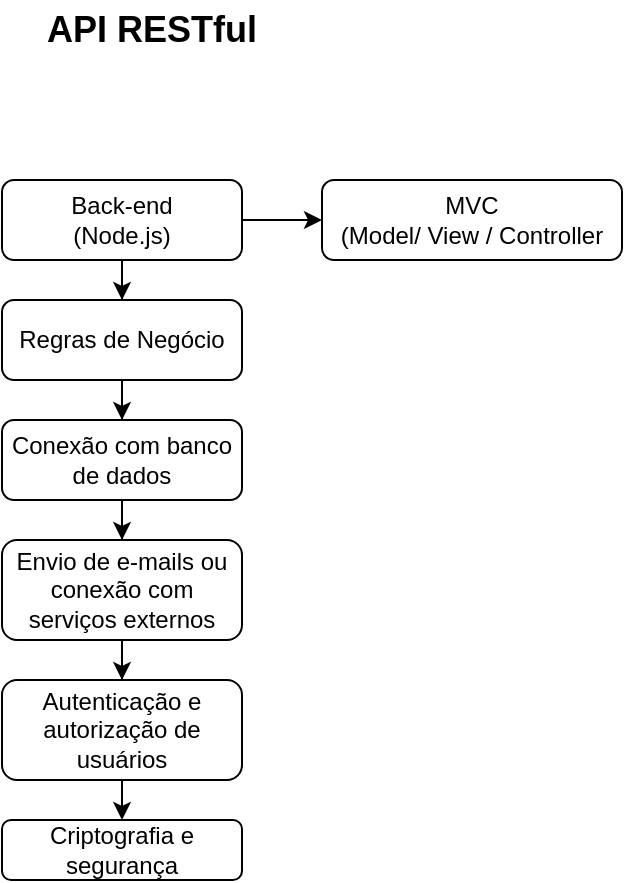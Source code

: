 <mxfile version="13.0.3" type="device"><diagram id="C5RBs43oDa-KdzZeNtuy" name="Page-1"><mxGraphModel dx="510" dy="607" grid="1" gridSize="10" guides="1" tooltips="1" connect="1" arrows="1" fold="1" page="1" pageScale="1" pageWidth="827" pageHeight="1169" math="0" shadow="0"><root><mxCell id="WIyWlLk6GJQsqaUBKTNV-0"/><mxCell id="WIyWlLk6GJQsqaUBKTNV-1" parent="WIyWlLk6GJQsqaUBKTNV-0"/><mxCell id="4hJoLxtHGXKwp_kNZQmj-6" value="" style="edgeStyle=orthogonalEdgeStyle;rounded=0;orthogonalLoop=1;jettySize=auto;html=1;" edge="1" parent="WIyWlLk6GJQsqaUBKTNV-1" source="WIyWlLk6GJQsqaUBKTNV-7" target="WIyWlLk6GJQsqaUBKTNV-12"><mxGeometry relative="1" as="geometry"/></mxCell><mxCell id="4hJoLxtHGXKwp_kNZQmj-19" value="" style="edgeStyle=orthogonalEdgeStyle;rounded=0;orthogonalLoop=1;jettySize=auto;html=1;" edge="1" parent="WIyWlLk6GJQsqaUBKTNV-1" source="WIyWlLk6GJQsqaUBKTNV-7" target="4hJoLxtHGXKwp_kNZQmj-17"><mxGeometry relative="1" as="geometry"/></mxCell><mxCell id="WIyWlLk6GJQsqaUBKTNV-7" value="Back-end&lt;br&gt;(Node.js)" style="rounded=1;whiteSpace=wrap;html=1;fontSize=12;glass=0;strokeWidth=1;shadow=0;" parent="WIyWlLk6GJQsqaUBKTNV-1" vertex="1"><mxGeometry x="40" y="160" width="120" height="40" as="geometry"/></mxCell><mxCell id="4hJoLxtHGXKwp_kNZQmj-7" value="" style="edgeStyle=orthogonalEdgeStyle;rounded=0;orthogonalLoop=1;jettySize=auto;html=1;" edge="1" parent="WIyWlLk6GJQsqaUBKTNV-1" source="WIyWlLk6GJQsqaUBKTNV-12" target="4hJoLxtHGXKwp_kNZQmj-2"><mxGeometry relative="1" as="geometry"/></mxCell><mxCell id="WIyWlLk6GJQsqaUBKTNV-12" value="Regras de Negócio" style="rounded=1;whiteSpace=wrap;html=1;fontSize=12;glass=0;strokeWidth=1;shadow=0;" parent="WIyWlLk6GJQsqaUBKTNV-1" vertex="1"><mxGeometry x="40" y="220" width="120" height="40" as="geometry"/></mxCell><mxCell id="4hJoLxtHGXKwp_kNZQmj-9" value="" style="edgeStyle=orthogonalEdgeStyle;rounded=0;orthogonalLoop=1;jettySize=auto;html=1;" edge="1" parent="WIyWlLk6GJQsqaUBKTNV-1" source="4hJoLxtHGXKwp_kNZQmj-2" target="4hJoLxtHGXKwp_kNZQmj-8"><mxGeometry relative="1" as="geometry"/></mxCell><mxCell id="4hJoLxtHGXKwp_kNZQmj-2" value="Conexão com banco de dados" style="rounded=1;whiteSpace=wrap;html=1;fontSize=12;glass=0;strokeWidth=1;shadow=0;" vertex="1" parent="WIyWlLk6GJQsqaUBKTNV-1"><mxGeometry x="40" y="280" width="120" height="40" as="geometry"/></mxCell><mxCell id="4hJoLxtHGXKwp_kNZQmj-11" value="" style="edgeStyle=orthogonalEdgeStyle;rounded=0;orthogonalLoop=1;jettySize=auto;html=1;" edge="1" parent="WIyWlLk6GJQsqaUBKTNV-1" source="4hJoLxtHGXKwp_kNZQmj-8" target="4hJoLxtHGXKwp_kNZQmj-10"><mxGeometry relative="1" as="geometry"/></mxCell><mxCell id="4hJoLxtHGXKwp_kNZQmj-8" value="Envio de e-mails ou conexão com serviços externos" style="rounded=1;whiteSpace=wrap;html=1;" vertex="1" parent="WIyWlLk6GJQsqaUBKTNV-1"><mxGeometry x="40" y="340" width="120" height="50" as="geometry"/></mxCell><mxCell id="4hJoLxtHGXKwp_kNZQmj-10" value="Autenticação e autorização de usuários" style="rounded=1;whiteSpace=wrap;html=1;" vertex="1" parent="WIyWlLk6GJQsqaUBKTNV-1"><mxGeometry x="40" y="410" width="120" height="50" as="geometry"/></mxCell><mxCell id="4hJoLxtHGXKwp_kNZQmj-12" value="Criptografia e segurança" style="rounded=1;whiteSpace=wrap;html=1;" vertex="1" parent="WIyWlLk6GJQsqaUBKTNV-1"><mxGeometry x="40" y="480" width="120" height="30" as="geometry"/></mxCell><mxCell id="4hJoLxtHGXKwp_kNZQmj-14" value="" style="endArrow=classic;html=1;exitX=0.5;exitY=1;exitDx=0;exitDy=0;entryX=0.5;entryY=0;entryDx=0;entryDy=0;" edge="1" parent="WIyWlLk6GJQsqaUBKTNV-1" source="4hJoLxtHGXKwp_kNZQmj-10" target="4hJoLxtHGXKwp_kNZQmj-12"><mxGeometry width="50" height="50" relative="1" as="geometry"><mxPoint x="170" y="550" as="sourcePoint"/><mxPoint x="220" y="500" as="targetPoint"/></mxGeometry></mxCell><mxCell id="4hJoLxtHGXKwp_kNZQmj-16" value="&lt;b&gt;&lt;font style=&quot;font-size: 18px&quot;&gt;API RESTful&lt;/font&gt;&lt;/b&gt;" style="text;html=1;strokeColor=none;fillColor=none;align=center;verticalAlign=middle;whiteSpace=wrap;rounded=0;" vertex="1" parent="WIyWlLk6GJQsqaUBKTNV-1"><mxGeometry x="40" y="70" width="150" height="30" as="geometry"/></mxCell><mxCell id="4hJoLxtHGXKwp_kNZQmj-17" value="MVC&lt;br&gt;(Model/ View / Controller&lt;br&gt;" style="rounded=1;whiteSpace=wrap;html=1;" vertex="1" parent="WIyWlLk6GJQsqaUBKTNV-1"><mxGeometry x="200" y="160" width="150" height="40" as="geometry"/></mxCell></root></mxGraphModel></diagram></mxfile>